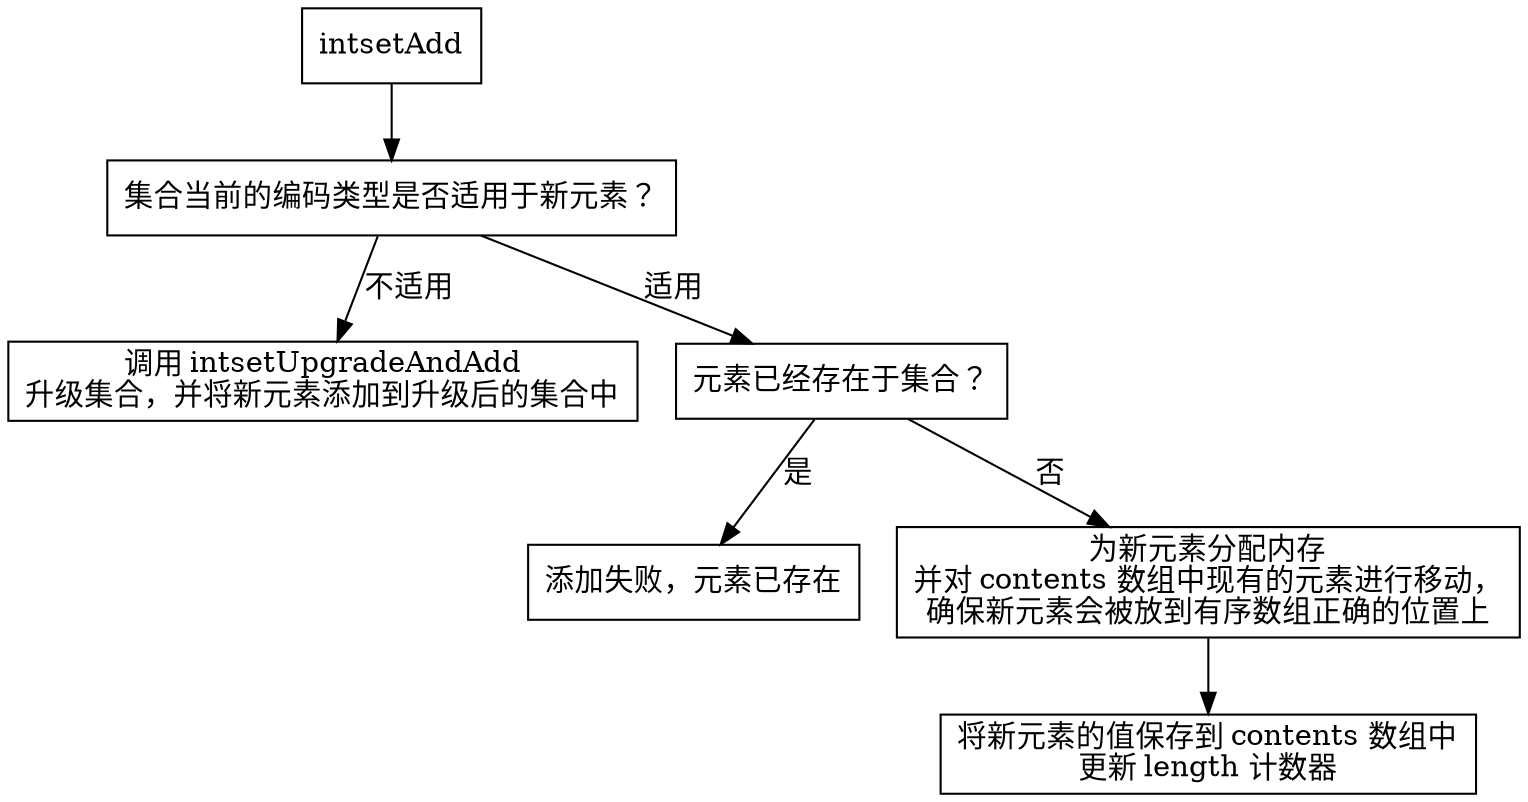 digraph intsetAdd {

    node [shape=box];

    start [label="intsetAdd"];

    check_encoding [label="集合当前的编码类型是否适用于新元素？"];

    start -> check_encoding;


    upgrade [label="调用 intsetUpgradeAndAdd\n升级集合，并将新元素添加到升级后的集合中"];

    check_encoding -> upgrade [label="不适用"];

    value_exists [label="元素已经存在于集合？"];

    check_encoding -> value_exists [label="适用"];


    insert_fail [label="添加失败，元素已存在"];

    realloc_and_move [label="为新元素分配内存\n并对 contents 数组中现有的元素进行移动，\n确保新元素会被放到有序数组正确的位置上"];
    
    value_exists -> insert_fail [label="是"];

    value_exists -> realloc_and_move [label="否"];


    done [label="将新元素的值保存到 contents 数组中\n更新 length 计数器"];

    realloc_and_move -> done;
}

